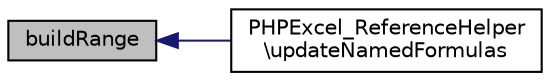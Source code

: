 digraph "buildRange"
{
  edge [fontname="Helvetica",fontsize="10",labelfontname="Helvetica",labelfontsize="10"];
  node [fontname="Helvetica",fontsize="10",shape=record];
  rankdir="LR";
  Node14 [label="buildRange",height=0.2,width=0.4,color="black", fillcolor="grey75", style="filled", fontcolor="black"];
  Node14 -> Node15 [dir="back",color="midnightblue",fontsize="10",style="solid",fontname="Helvetica"];
  Node15 [label="PHPExcel_ReferenceHelper\l\\updateNamedFormulas",height=0.2,width=0.4,color="black", fillcolor="white", style="filled",URL="$class_p_h_p_excel___reference_helper.html#a4640e1489e49432d1528bc4d5e03b922"];
}
